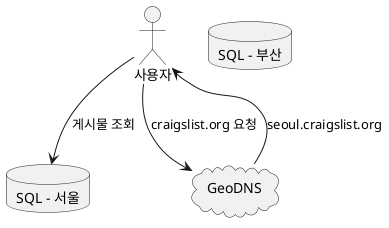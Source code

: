    @startuml GeoRouting
   actor 사용자
   database "SQL - 서울" as Seoul
   database "SQL - 부산" as Busan
   cloud "GeoDNS" as DNS

사용자 --> DNS : craigslist.org 요청
DNS --> 사용자 : seoul.craigslist.org
사용자 --> Seoul : 게시물 조회
@enduml